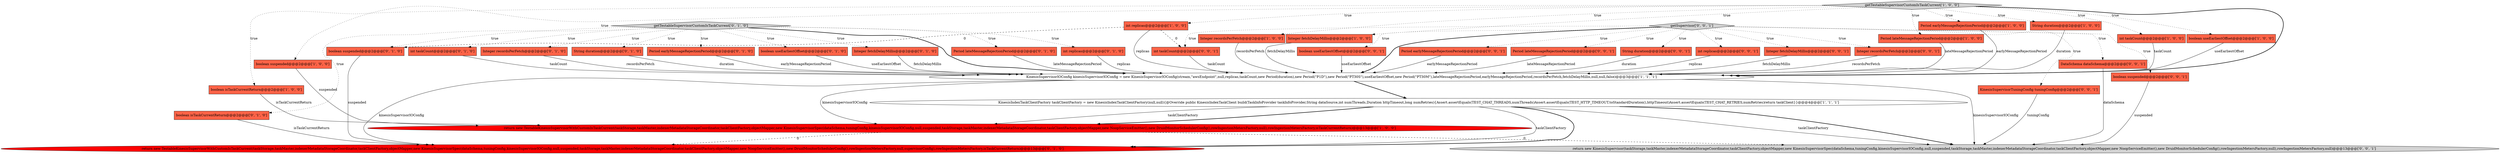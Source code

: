 digraph {
12 [style = filled, label = "return new TestableKinesisSupervisorWithCustomIsTaskCurrent(taskStorage,taskMaster,indexerMetadataStorageCoordinator,taskClientFactory,objectMapper,new KinesisSupervisorSpec(dataSchema,tuningConfig,kinesisSupervisorIOConfig,null,suspended,taskStorage,taskMaster,indexerMetadataStorageCoordinator,taskClientFactory,objectMapper,new NoopServiceEmitter(),new DruidMonitorSchedulerConfig(),rowIngestionMetersFactory,null),rowIngestionMetersFactory,isTaskCurrentReturn)@@@13@@@['1', '0', '0']", fillcolor = red, shape = ellipse image = "AAA1AAABBB1BBB"];
20 [style = filled, label = "int taskCount@@@2@@@['0', '1', '0']", fillcolor = tomato, shape = box image = "AAA0AAABBB2BBB"];
14 [style = filled, label = "Period lateMessageRejectionPeriod@@@2@@@['0', '1', '0']", fillcolor = tomato, shape = box image = "AAA0AAABBB2BBB"];
21 [style = filled, label = "return new TestableKinesisSupervisorWithCustomIsTaskCurrent(taskStorage,taskMaster,indexerMetadataStorageCoordinator,taskClientFactory,objectMapper,new KinesisSupervisorSpec(dataSchema,tuningConfig,kinesisSupervisorIOConfig,null,suspended,taskStorage,taskMaster,indexerMetadataStorageCoordinator,taskClientFactory,objectMapper,new NoopServiceEmitter(),new DruidMonitorSchedulerConfig(),rowIngestionMetersFactory,null,supervisorConfig),rowIngestionMetersFactory,isTaskCurrentReturn)@@@13@@@['0', '1', '0']", fillcolor = red, shape = ellipse image = "AAA1AAABBB2BBB"];
29 [style = filled, label = "Period earlyMessageRejectionPeriod@@@2@@@['0', '0', '1']", fillcolor = tomato, shape = box image = "AAA0AAABBB3BBB"];
22 [style = filled, label = "boolean useEarliestOffset@@@2@@@['0', '1', '0']", fillcolor = tomato, shape = box image = "AAA0AAABBB2BBB"];
25 [style = filled, label = "getTestableSupervisorCustomIsTaskCurrent['0', '1', '0']", fillcolor = lightgray, shape = diamond image = "AAA0AAABBB2BBB"];
10 [style = filled, label = "KinesisIndexTaskClientFactory taskClientFactory = new KinesisIndexTaskClientFactory(null,null){@Override public KinesisIndexTaskClient build(TaskInfoProvider taskInfoProvider,String dataSource,int numThreads,Duration httpTimeout,long numRetries){Assert.assertEquals(TEST_CHAT_THREADS,numThreads)Assert.assertEquals(TEST_HTTP_TIMEOUT.toStandardDuration(),httpTimeout)Assert.assertEquals(TEST_CHAT_RETRIES,numRetries)return taskClient}}@@@4@@@['1', '1', '1']", fillcolor = white, shape = ellipse image = "AAA0AAABBB1BBB"];
11 [style = filled, label = "boolean useEarliestOffset@@@2@@@['1', '0', '0']", fillcolor = tomato, shape = box image = "AAA0AAABBB1BBB"];
6 [style = filled, label = "getTestableSupervisorCustomIsTaskCurrent['1', '0', '0']", fillcolor = lightgray, shape = diamond image = "AAA0AAABBB1BBB"];
13 [style = filled, label = "int replicas@@@2@@@['1', '0', '0']", fillcolor = tomato, shape = box image = "AAA1AAABBB1BBB"];
37 [style = filled, label = "String duration@@@2@@@['0', '0', '1']", fillcolor = tomato, shape = box image = "AAA0AAABBB3BBB"];
1 [style = filled, label = "boolean suspended@@@2@@@['1', '0', '0']", fillcolor = tomato, shape = box image = "AAA0AAABBB1BBB"];
0 [style = filled, label = "KinesisSupervisorIOConfig kinesisSupervisorIOConfig = new KinesisSupervisorIOConfig(stream,\"awsEndpoint\",null,replicas,taskCount,new Period(duration),new Period(\"P1D\"),new Period(\"PT30S\"),useEarliestOffset,new Period(\"PT30M\"),lateMessageRejectionPeriod,earlyMessageRejectionPeriod,recordsPerFetch,fetchDelayMillis,null,null,false)@@@3@@@['1', '1', '1']", fillcolor = white, shape = ellipse image = "AAA0AAABBB1BBB"];
27 [style = filled, label = "DataSchema dataSchema@@@2@@@['0', '0', '1']", fillcolor = tomato, shape = box image = "AAA0AAABBB3BBB"];
23 [style = filled, label = "Period earlyMessageRejectionPeriod@@@2@@@['0', '1', '0']", fillcolor = tomato, shape = box image = "AAA0AAABBB2BBB"];
28 [style = filled, label = "int replicas@@@2@@@['0', '0', '1']", fillcolor = tomato, shape = box image = "AAA0AAABBB3BBB"];
15 [style = filled, label = "Integer fetchDelayMillis@@@2@@@['0', '1', '0']", fillcolor = tomato, shape = box image = "AAA0AAABBB2BBB"];
33 [style = filled, label = "Integer fetchDelayMillis@@@2@@@['0', '0', '1']", fillcolor = tomato, shape = box image = "AAA0AAABBB3BBB"];
7 [style = filled, label = "Integer recordsPerFetch@@@2@@@['1', '0', '0']", fillcolor = tomato, shape = box image = "AAA0AAABBB1BBB"];
30 [style = filled, label = "boolean suspended@@@2@@@['0', '0', '1']", fillcolor = tomato, shape = box image = "AAA0AAABBB3BBB"];
19 [style = filled, label = "int replicas@@@2@@@['0', '1', '0']", fillcolor = tomato, shape = box image = "AAA0AAABBB2BBB"];
35 [style = filled, label = "Integer recordsPerFetch@@@2@@@['0', '0', '1']", fillcolor = tomato, shape = box image = "AAA0AAABBB3BBB"];
18 [style = filled, label = "String duration@@@2@@@['0', '1', '0']", fillcolor = tomato, shape = box image = "AAA0AAABBB2BBB"];
31 [style = filled, label = "KinesisSupervisorTuningConfig tuningConfig@@@2@@@['0', '0', '1']", fillcolor = tomato, shape = box image = "AAA0AAABBB3BBB"];
4 [style = filled, label = "boolean isTaskCurrentReturn@@@2@@@['1', '0', '0']", fillcolor = tomato, shape = box image = "AAA0AAABBB1BBB"];
3 [style = filled, label = "Integer fetchDelayMillis@@@2@@@['1', '0', '0']", fillcolor = tomato, shape = box image = "AAA0AAABBB1BBB"];
5 [style = filled, label = "int taskCount@@@2@@@['1', '0', '0']", fillcolor = tomato, shape = box image = "AAA0AAABBB1BBB"];
38 [style = filled, label = "int taskCount@@@2@@@['0', '0', '1']", fillcolor = tomato, shape = box image = "AAA0AAABBB3BBB"];
36 [style = filled, label = "boolean useEarliestOffset@@@2@@@['0', '0', '1']", fillcolor = tomato, shape = box image = "AAA0AAABBB3BBB"];
34 [style = filled, label = "return new KinesisSupervisor(taskStorage,taskMaster,indexerMetadataStorageCoordinator,taskClientFactory,objectMapper,new KinesisSupervisorSpec(dataSchema,tuningConfig,kinesisSupervisorIOConfig,null,suspended,taskStorage,taskMaster,indexerMetadataStorageCoordinator,taskClientFactory,objectMapper,new NoopServiceEmitter(),new DruidMonitorSchedulerConfig(),rowIngestionMetersFactory,null),rowIngestionMetersFactory,null)@@@13@@@['0', '0', '1']", fillcolor = lightgray, shape = ellipse image = "AAA0AAABBB3BBB"];
17 [style = filled, label = "boolean isTaskCurrentReturn@@@2@@@['0', '1', '0']", fillcolor = tomato, shape = box image = "AAA0AAABBB2BBB"];
26 [style = filled, label = "getSupervisor['0', '0', '1']", fillcolor = lightgray, shape = diamond image = "AAA0AAABBB3BBB"];
9 [style = filled, label = "Period lateMessageRejectionPeriod@@@2@@@['1', '0', '0']", fillcolor = tomato, shape = box image = "AAA0AAABBB1BBB"];
24 [style = filled, label = "boolean suspended@@@2@@@['0', '1', '0']", fillcolor = tomato, shape = box image = "AAA1AAABBB2BBB"];
16 [style = filled, label = "Integer recordsPerFetch@@@2@@@['0', '1', '0']", fillcolor = tomato, shape = box image = "AAA0AAABBB2BBB"];
32 [style = filled, label = "Period lateMessageRejectionPeriod@@@2@@@['0', '0', '1']", fillcolor = tomato, shape = box image = "AAA0AAABBB3BBB"];
8 [style = filled, label = "Period earlyMessageRejectionPeriod@@@2@@@['1', '0', '0']", fillcolor = tomato, shape = box image = "AAA0AAABBB1BBB"];
2 [style = filled, label = "String duration@@@2@@@['1', '0', '0']", fillcolor = tomato, shape = box image = "AAA0AAABBB1BBB"];
1->12 [style = solid, label="suspended"];
25->0 [style = bold, label=""];
2->0 [style = solid, label="duration"];
23->0 [style = solid, label="earlyMessageRejectionPeriod"];
3->0 [style = solid, label="fetchDelayMillis"];
26->33 [style = dotted, label="true"];
15->0 [style = solid, label="fetchDelayMillis"];
31->34 [style = solid, label="tuningConfig"];
26->37 [style = dotted, label="true"];
5->0 [style = solid, label="taskCount"];
26->27 [style = dotted, label="true"];
6->13 [style = dotted, label="true"];
6->1 [style = dotted, label="true"];
7->0 [style = solid, label="recordsPerFetch"];
20->0 [style = solid, label="taskCount"];
22->0 [style = solid, label="useEarliestOffset"];
29->0 [style = solid, label="earlyMessageRejectionPeriod"];
25->24 [style = dotted, label="true"];
32->0 [style = solid, label="lateMessageRejectionPeriod"];
14->0 [style = solid, label="lateMessageRejectionPeriod"];
6->0 [style = bold, label=""];
10->12 [style = solid, label="taskClientFactory"];
24->21 [style = solid, label="suspended"];
17->21 [style = solid, label="isTaskCurrentReturn"];
10->21 [style = bold, label=""];
25->14 [style = dotted, label="true"];
13->38 [style = dashed, label="0"];
13->0 [style = solid, label="replicas"];
4->12 [style = solid, label="isTaskCurrentReturn"];
18->0 [style = solid, label="duration"];
38->0 [style = solid, label="taskCount"];
12->21 [style = dashed, label="0"];
27->34 [style = solid, label="dataSchema"];
35->0 [style = solid, label="recordsPerFetch"];
25->18 [style = dotted, label="true"];
19->0 [style = solid, label="replicas"];
26->31 [style = dotted, label="true"];
26->0 [style = bold, label=""];
0->10 [style = bold, label=""];
6->5 [style = dotted, label="true"];
6->2 [style = dotted, label="true"];
25->15 [style = dotted, label="true"];
26->38 [style = dotted, label="true"];
13->24 [style = dashed, label="0"];
10->34 [style = bold, label=""];
6->4 [style = dotted, label="true"];
30->34 [style = solid, label="suspended"];
6->9 [style = dotted, label="true"];
26->32 [style = dotted, label="true"];
25->17 [style = dotted, label="true"];
10->12 [style = bold, label=""];
6->8 [style = dotted, label="true"];
26->30 [style = dotted, label="true"];
26->28 [style = dotted, label="true"];
0->21 [style = solid, label="kinesisSupervisorIOConfig"];
0->34 [style = solid, label="kinesisSupervisorIOConfig"];
25->20 [style = dotted, label="true"];
25->22 [style = dotted, label="true"];
6->7 [style = dotted, label="true"];
9->0 [style = solid, label="lateMessageRejectionPeriod"];
26->29 [style = dotted, label="true"];
16->0 [style = solid, label="recordsPerFetch"];
26->35 [style = dotted, label="true"];
25->23 [style = dotted, label="true"];
10->34 [style = solid, label="taskClientFactory"];
6->11 [style = dotted, label="true"];
6->3 [style = dotted, label="true"];
25->19 [style = dotted, label="true"];
0->12 [style = solid, label="kinesisSupervisorIOConfig"];
8->0 [style = solid, label="earlyMessageRejectionPeriod"];
33->0 [style = solid, label="fetchDelayMillis"];
26->36 [style = dotted, label="true"];
12->34 [style = dashed, label="0"];
37->0 [style = solid, label="duration"];
25->16 [style = dotted, label="true"];
28->0 [style = solid, label="replicas"];
36->0 [style = solid, label="useEarliestOffset"];
11->0 [style = solid, label="useEarliestOffset"];
10->21 [style = solid, label="taskClientFactory"];
}
